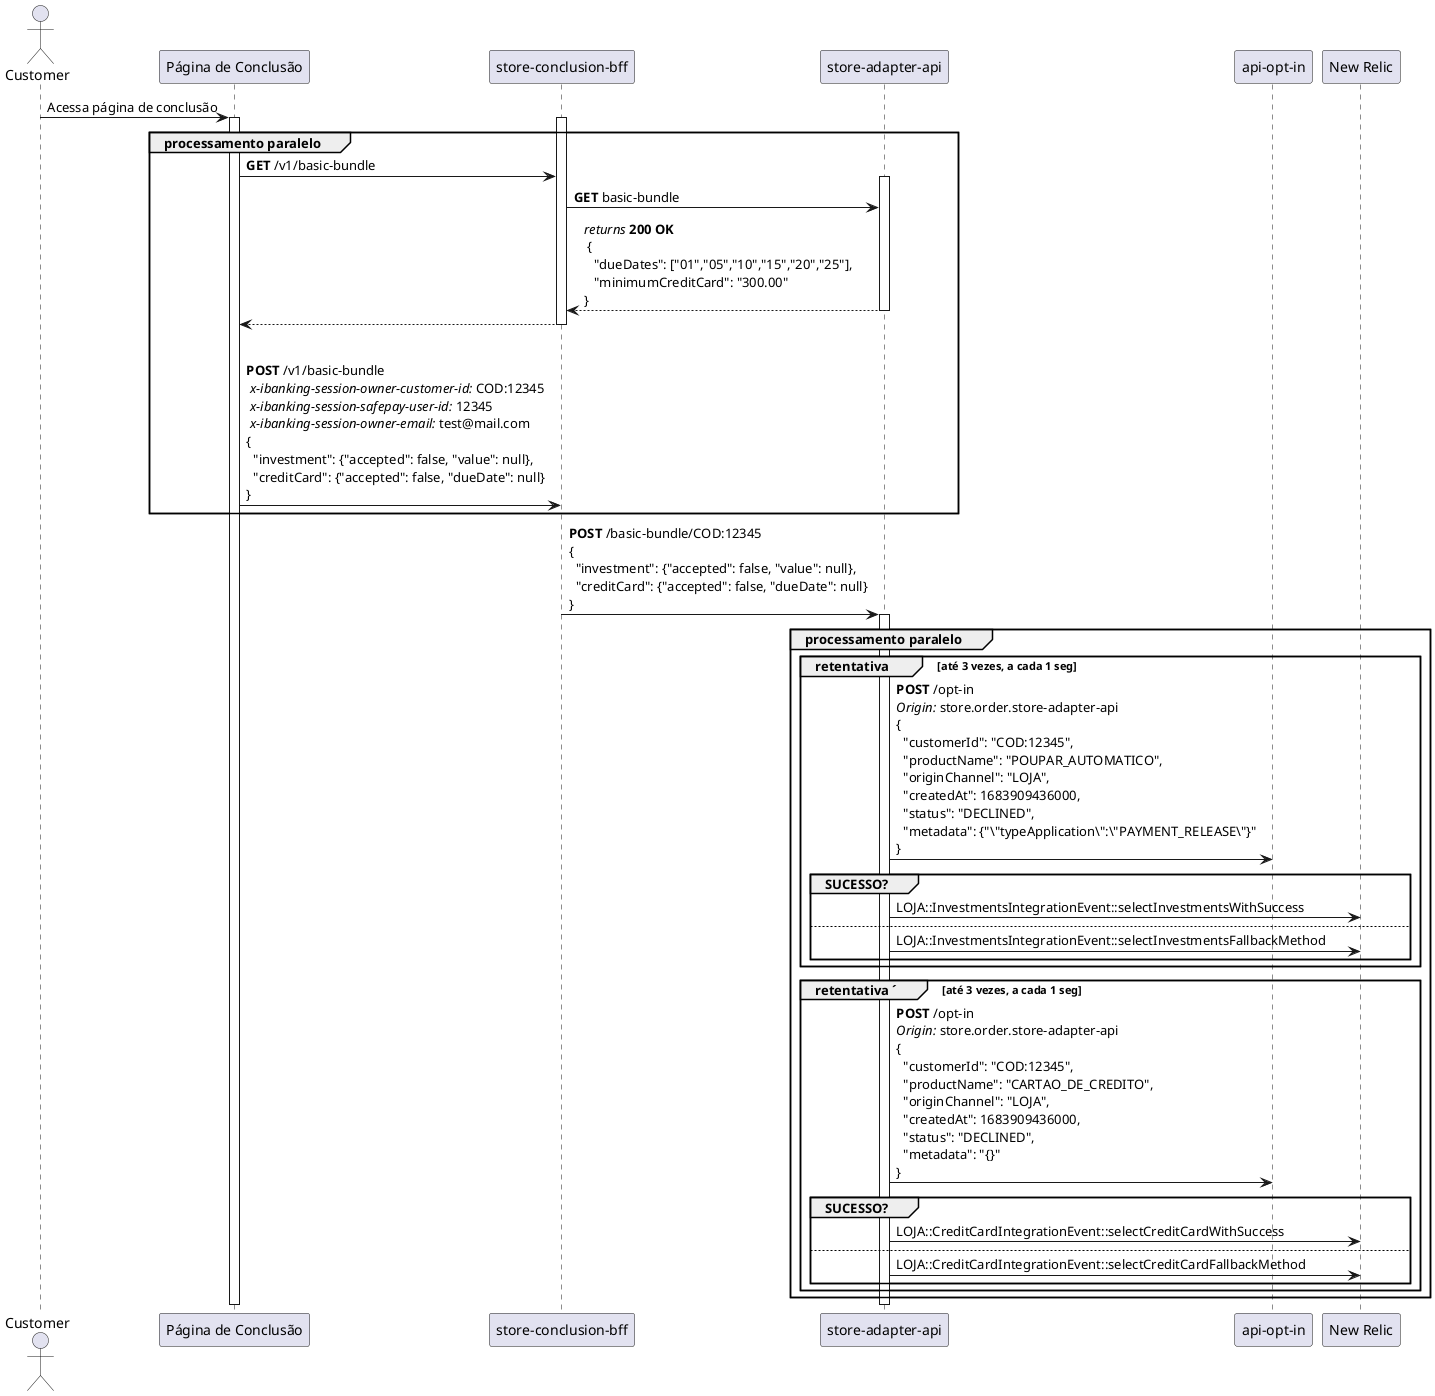 @startuml
actor Customer
Customer->"Página de Conclusão": Acessa página de conclusão
activate "Página de Conclusão"
    group processamento paralelo
        activate "store-conclusion-bff"
            "Página de Conclusão"->"store-conclusion-bff": <b>GET</b> /v1/basic-bundle
            activate "store-adapter-api"
                "store-conclusion-bff"->"store-adapter-api":  <b>GET</b> basic-bundle
                "store-conclusion-bff"<--"store-adapter-api": <i>returns</i> <b>200 OK</b>\n {\n   "dueDates": ["01","05","10","15","20","25"],\n   "minimumCreditCard": "300.00"\n}
            deactivate "store-adapter-api"
            "Página de Conclusão"<--"store-conclusion-bff"
        deactivate "store-conclusion-bff"
        |||
        "Página de Conclusão"->"store-conclusion-bff": <b>POST</b> /v1/basic-bundle\n// x-ibanking-session-owner-customer-id: //COD:12345\n //x-ibanking-session-safepay-user-id:// 12345\n //x-ibanking-session-owner-email:// test@mail.com\n{\n  "investment": {"accepted": false, "value": null},\n  "creditCard": {"accepted": false, "dueDate": null}\n}
    end
    "store-conclusion-bff"->"store-adapter-api": <b>POST</b> /basic-bundle/COD:12345\n{\n  "investment": {"accepted": false, "value": null},\n  "creditCard": {"accepted": false, "dueDate": null}\n}
    activate "store-adapter-api"
        group processamento paralelo
            group retentativa [até 3 vezes, a cada 1 seg]
                "store-adapter-api"->"api-opt-in": <b>POST</b> /opt-in \n//Origin:// store.order.store-adapter-api\n{\n  "customerId": "COD:12345",\n  "productName": "POUPAR_AUTOMATICO",\n  "originChannel": "LOJA",\n  "createdAt": 1683909436000,\n  "status": "DECLINED",\n  "metadata": {"\"typeApplication\":\"PAYMENT_RELEASE\"}"\n}
                group SUCESSO?
                    "store-adapter-api"->"New Relic": LOJA::InvestmentsIntegrationEvent::selectInvestmentsWithSuccess
                else
                    "store-adapter-api"->"New Relic": LOJA::InvestmentsIntegrationEvent::selectInvestmentsFallbackMethod
                end
            end
            group retentativa ´[até 3 vezes, a cada 1 seg]
                "store-adapter-api"->"api-opt-in": <b>POST</b> /opt-in \n//Origin:// store.order.store-adapter-api\n{\n  "customerId": "COD:12345",\n  "productName": "CARTAO_DE_CREDITO",\n  "originChannel": "LOJA",\n  "createdAt": 1683909436000,\n  "status": "DECLINED",\n  "metadata": "{}"\n}
                group SUCESSO?
                    "store-adapter-api"->"New Relic": LOJA::CreditCardIntegrationEvent::selectCreditCardWithSuccess
                else
                    "store-adapter-api"->"New Relic": LOJA::CreditCardIntegrationEvent::selectCreditCardFallbackMethod
                end
            end
        end
    deactivate "store-adapter-api"
deactivate "Página de Conclusão"
@enduml
